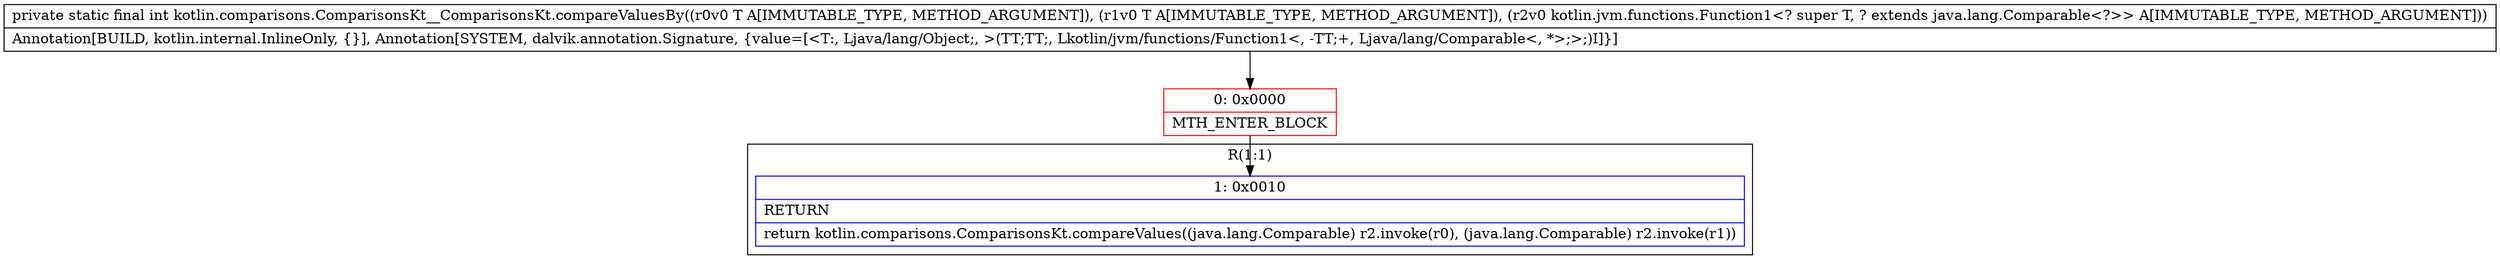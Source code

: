 digraph "CFG forkotlin.comparisons.ComparisonsKt__ComparisonsKt.compareValuesBy(Ljava\/lang\/Object;Ljava\/lang\/Object;Lkotlin\/jvm\/functions\/Function1;)I" {
subgraph cluster_Region_1638941876 {
label = "R(1:1)";
node [shape=record,color=blue];
Node_1 [shape=record,label="{1\:\ 0x0010|RETURN\l|return kotlin.comparisons.ComparisonsKt.compareValues((java.lang.Comparable) r2.invoke(r0), (java.lang.Comparable) r2.invoke(r1))\l}"];
}
Node_0 [shape=record,color=red,label="{0\:\ 0x0000|MTH_ENTER_BLOCK\l}"];
MethodNode[shape=record,label="{private static final int kotlin.comparisons.ComparisonsKt__ComparisonsKt.compareValuesBy((r0v0 T A[IMMUTABLE_TYPE, METHOD_ARGUMENT]), (r1v0 T A[IMMUTABLE_TYPE, METHOD_ARGUMENT]), (r2v0 kotlin.jvm.functions.Function1\<? super T, ? extends java.lang.Comparable\<?\>\> A[IMMUTABLE_TYPE, METHOD_ARGUMENT]))  | Annotation[BUILD, kotlin.internal.InlineOnly, \{\}], Annotation[SYSTEM, dalvik.annotation.Signature, \{value=[\<T:, Ljava\/lang\/Object;, \>(TT;TT;, Lkotlin\/jvm\/functions\/Function1\<, \-TT;+, Ljava\/lang\/Comparable\<, *\>;\>;)I]\}]\l}"];
MethodNode -> Node_0;
Node_0 -> Node_1;
}


